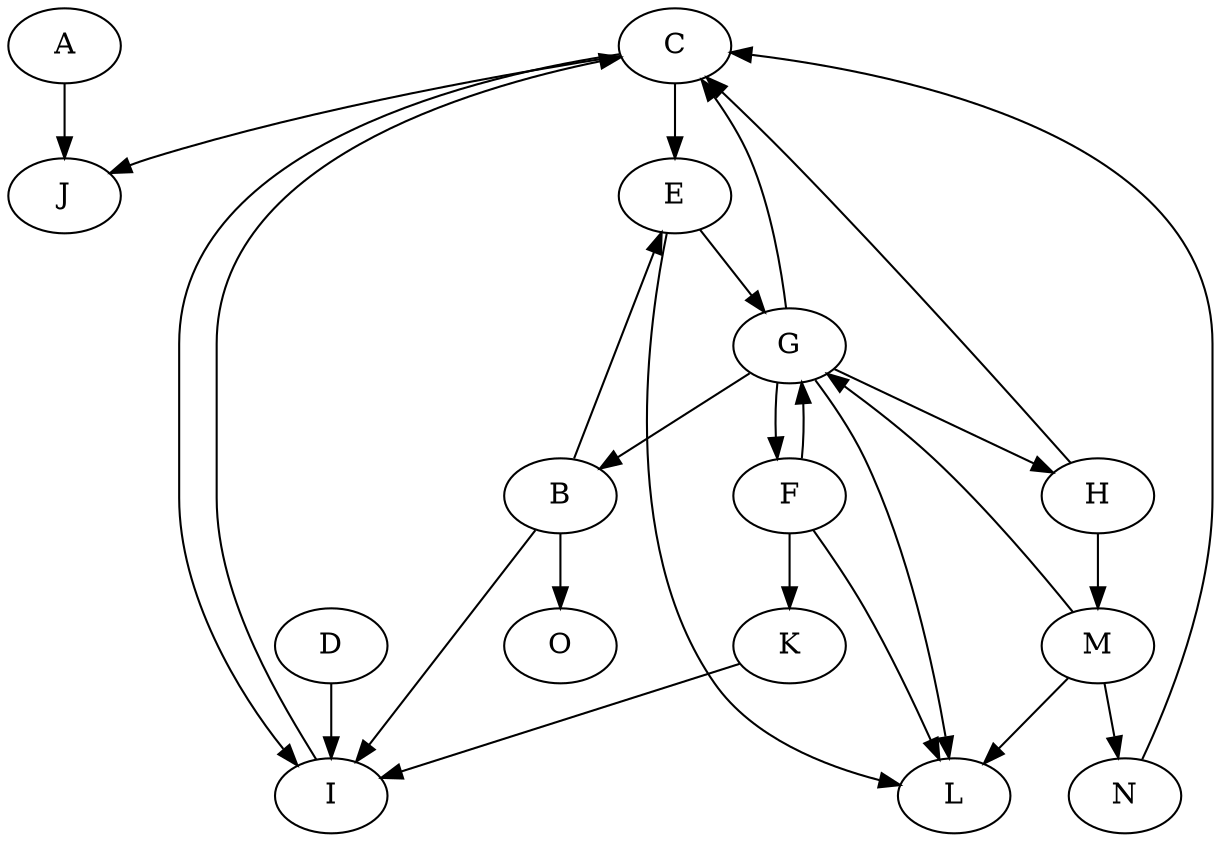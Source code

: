 strict digraph {
A;
B;
C;
D;
E;
F;
G;
H;
I;
J;
K;
L;
M;
N;
O;
A -> J [weight=1];
B -> E [weight=1];
B -> I [weight=1];
B -> O [weight=1];
C -> E [weight=1];
C -> I [weight=1];
C -> J [weight=1];
D -> I [weight=1];
E -> G [weight=1];
E -> L [weight=1];
F -> G [weight=1];
F -> K [weight=1];
F -> L [weight=1];
G -> B [weight=1];
G -> C [weight=1];
G -> F [weight=1];
G -> H [weight=1];
G -> L [weight=1];
H -> C [weight=1];
H -> M [weight=1];
I -> C [weight=1];
K -> I [weight=1];
M -> G [weight=1];
M -> L [weight=1];
M -> N [weight=1];
N -> C [weight=1];
}
